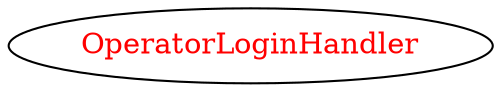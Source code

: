 digraph dependencyGraph {
 concentrate=true;
 ranksep="2.0";
 rankdir="LR"; 
 splines="ortho";
"OperatorLoginHandler" [fontcolor="red"];
}